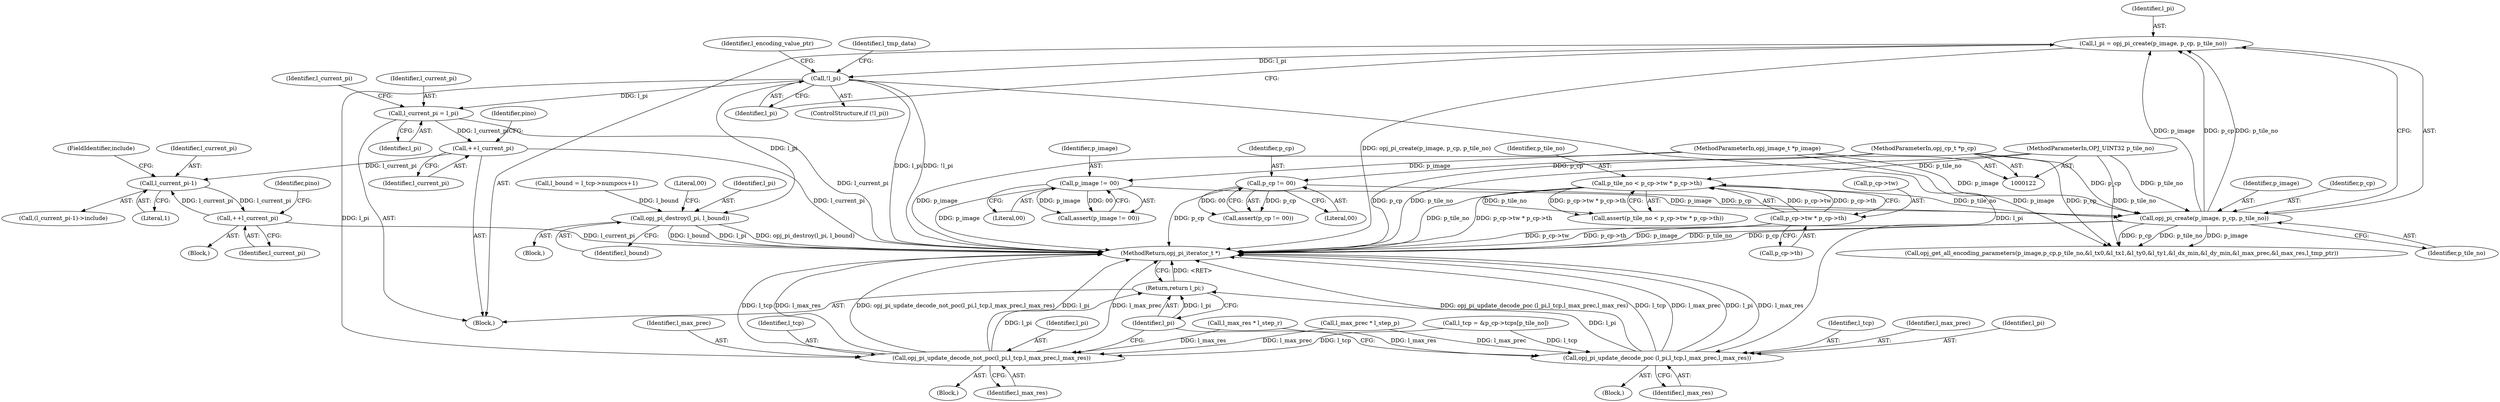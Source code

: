 digraph "0_openjpeg_c16bc057ba3f125051c9966cf1f5b68a05681de4@API" {
"1000250" [label="(Call,l_pi = opj_pi_create(p_image, p_cp, p_tile_no))"];
"1000252" [label="(Call,opj_pi_create(p_image, p_cp, p_tile_no))"];
"1000179" [label="(Call,p_image != 00)"];
"1000123" [label="(MethodParameterIn,opj_image_t *p_image)"];
"1000175" [label="(Call,p_cp != 00)"];
"1000124" [label="(MethodParameterIn,opj_cp_t *p_cp)"];
"1000183" [label="(Call,p_tile_no < p_cp->tw * p_cp->th)"];
"1000125" [label="(MethodParameterIn,OPJ_UINT32 p_tile_no)"];
"1000185" [label="(Call,p_cp->tw * p_cp->th)"];
"1000257" [label="(Call,!l_pi)"];
"1000330" [label="(Call,l_current_pi = l_pi)"];
"1000504" [label="(Call,++l_current_pi)"];
"1000661" [label="(Call,l_current_pi-1)"];
"1000665" [label="(Call,++l_current_pi)"];
"1000359" [label="(Call,opj_pi_destroy(l_pi, l_bound))"];
"1000682" [label="(Call,opj_pi_update_decode_poc (l_pi,l_tcp,l_max_prec,l_max_res))"];
"1000694" [label="(Return,return l_pi;)"];
"1000689" [label="(Call,opj_pi_update_decode_not_poc(l_pi,l_tcp,l_max_prec,l_max_res))"];
"1000682" [label="(Call,opj_pi_update_decode_poc (l_pi,l_tcp,l_max_prec,l_max_res))"];
"1000663" [label="(Literal,1)"];
"1000335" [label="(Identifier,l_current_pi)"];
"1000694" [label="(Return,return l_pi;)"];
"1000253" [label="(Identifier,p_image)"];
"1000255" [label="(Identifier,p_tile_no)"];
"1000660" [label="(Call,(l_current_pi-1)->include)"];
"1000183" [label="(Call,p_tile_no < p_cp->tw * p_cp->th)"];
"1000267" [label="(Identifier,l_encoding_value_ptr)"];
"1000175" [label="(Call,p_cp != 00)"];
"1000684" [label="(Identifier,l_tcp)"];
"1000685" [label="(Identifier,l_max_prec)"];
"1000359" [label="(Call,opj_pi_destroy(l_pi, l_bound))"];
"1000200" [label="(Call,l_bound = l_tcp->numpocs+1)"];
"1000251" [label="(Identifier,l_pi)"];
"1000661" [label="(Call,l_current_pi-1)"];
"1000688" [label="(Block,)"];
"1000254" [label="(Identifier,p_cp)"];
"1000691" [label="(Identifier,l_tcp)"];
"1000693" [label="(Identifier,l_max_res)"];
"1000683" [label="(Identifier,l_pi)"];
"1000696" [label="(MethodReturn,opj_pi_iterator_t *)"];
"1000681" [label="(Block,)"];
"1000695" [label="(Identifier,l_pi)"];
"1000692" [label="(Identifier,l_max_prec)"];
"1000258" [label="(Identifier,l_pi)"];
"1000125" [label="(MethodParameterIn,OPJ_UINT32 p_tile_no)"];
"1000515" [label="(Block,)"];
"1000363" [label="(Literal,00)"];
"1000504" [label="(Call,++l_current_pi)"];
"1000180" [label="(Identifier,p_image)"];
"1000662" [label="(Identifier,l_current_pi)"];
"1000256" [label="(ControlStructure,if (!l_pi))"];
"1000514" [label="(Identifier,pino)"];
"1000289" [label="(Call,opj_get_all_encoding_parameters(p_image,p_cp,p_tile_no,&l_tx0,&l_tx1,&l_ty0,&l_ty1,&l_dx_min,&l_dy_min,&l_max_prec,&l_max_res,l_tmp_ptr))"];
"1000189" [label="(Call,p_cp->th)"];
"1000126" [label="(Block,)"];
"1000689" [label="(Call,opj_pi_update_decode_not_poc(l_pi,l_tcp,l_max_prec,l_max_res))"];
"1000186" [label="(Call,p_cp->tw)"];
"1000185" [label="(Call,p_cp->tw * p_cp->th)"];
"1000174" [label="(Call,assert(p_cp != 00))"];
"1000176" [label="(Identifier,p_cp)"];
"1000315" [label="(Call,l_max_prec * l_step_p)"];
"1000252" [label="(Call,opj_pi_create(p_image, p_cp, p_tile_no))"];
"1000181" [label="(Literal,00)"];
"1000354" [label="(Block,)"];
"1000123" [label="(MethodParameterIn,opj_image_t *p_image)"];
"1000124" [label="(MethodParameterIn,opj_cp_t *p_cp)"];
"1000686" [label="(Identifier,l_max_res)"];
"1000332" [label="(Identifier,l_pi)"];
"1000184" [label="(Identifier,p_tile_no)"];
"1000192" [label="(Call,l_tcp = &p_cp->tcps[p_tile_no])"];
"1000330" [label="(Call,l_current_pi = l_pi)"];
"1000178" [label="(Call,assert(p_image != 00))"];
"1000177" [label="(Literal,00)"];
"1000327" [label="(Call,l_max_res * l_step_r)"];
"1000331" [label="(Identifier,l_current_pi)"];
"1000261" [label="(Identifier,l_tmp_data)"];
"1000664" [label="(FieldIdentifier,include)"];
"1000257" [label="(Call,!l_pi)"];
"1000361" [label="(Identifier,l_bound)"];
"1000690" [label="(Identifier,l_pi)"];
"1000250" [label="(Call,l_pi = opj_pi_create(p_image, p_cp, p_tile_no))"];
"1000182" [label="(Call,assert(p_tile_no < p_cp->tw * p_cp->th))"];
"1000360" [label="(Identifier,l_pi)"];
"1000179" [label="(Call,p_image != 00)"];
"1000666" [label="(Identifier,l_current_pi)"];
"1000508" [label="(Identifier,pino)"];
"1000665" [label="(Call,++l_current_pi)"];
"1000505" [label="(Identifier,l_current_pi)"];
"1000250" -> "1000126"  [label="AST: "];
"1000250" -> "1000252"  [label="CFG: "];
"1000251" -> "1000250"  [label="AST: "];
"1000252" -> "1000250"  [label="AST: "];
"1000258" -> "1000250"  [label="CFG: "];
"1000250" -> "1000696"  [label="DDG: opj_pi_create(p_image, p_cp, p_tile_no)"];
"1000252" -> "1000250"  [label="DDG: p_image"];
"1000252" -> "1000250"  [label="DDG: p_cp"];
"1000252" -> "1000250"  [label="DDG: p_tile_no"];
"1000250" -> "1000257"  [label="DDG: l_pi"];
"1000252" -> "1000255"  [label="CFG: "];
"1000253" -> "1000252"  [label="AST: "];
"1000254" -> "1000252"  [label="AST: "];
"1000255" -> "1000252"  [label="AST: "];
"1000252" -> "1000696"  [label="DDG: p_image"];
"1000252" -> "1000696"  [label="DDG: p_tile_no"];
"1000252" -> "1000696"  [label="DDG: p_cp"];
"1000179" -> "1000252"  [label="DDG: p_image"];
"1000123" -> "1000252"  [label="DDG: p_image"];
"1000175" -> "1000252"  [label="DDG: p_cp"];
"1000124" -> "1000252"  [label="DDG: p_cp"];
"1000183" -> "1000252"  [label="DDG: p_tile_no"];
"1000125" -> "1000252"  [label="DDG: p_tile_no"];
"1000252" -> "1000289"  [label="DDG: p_image"];
"1000252" -> "1000289"  [label="DDG: p_cp"];
"1000252" -> "1000289"  [label="DDG: p_tile_no"];
"1000179" -> "1000178"  [label="AST: "];
"1000179" -> "1000181"  [label="CFG: "];
"1000180" -> "1000179"  [label="AST: "];
"1000181" -> "1000179"  [label="AST: "];
"1000178" -> "1000179"  [label="CFG: "];
"1000179" -> "1000696"  [label="DDG: p_image"];
"1000179" -> "1000178"  [label="DDG: p_image"];
"1000179" -> "1000178"  [label="DDG: 00"];
"1000123" -> "1000179"  [label="DDG: p_image"];
"1000123" -> "1000122"  [label="AST: "];
"1000123" -> "1000696"  [label="DDG: p_image"];
"1000123" -> "1000289"  [label="DDG: p_image"];
"1000175" -> "1000174"  [label="AST: "];
"1000175" -> "1000177"  [label="CFG: "];
"1000176" -> "1000175"  [label="AST: "];
"1000177" -> "1000175"  [label="AST: "];
"1000174" -> "1000175"  [label="CFG: "];
"1000175" -> "1000696"  [label="DDG: p_cp"];
"1000175" -> "1000174"  [label="DDG: p_cp"];
"1000175" -> "1000174"  [label="DDG: 00"];
"1000124" -> "1000175"  [label="DDG: p_cp"];
"1000124" -> "1000122"  [label="AST: "];
"1000124" -> "1000696"  [label="DDG: p_cp"];
"1000124" -> "1000289"  [label="DDG: p_cp"];
"1000183" -> "1000182"  [label="AST: "];
"1000183" -> "1000185"  [label="CFG: "];
"1000184" -> "1000183"  [label="AST: "];
"1000185" -> "1000183"  [label="AST: "];
"1000182" -> "1000183"  [label="CFG: "];
"1000183" -> "1000696"  [label="DDG: p_cp->tw * p_cp->th"];
"1000183" -> "1000696"  [label="DDG: p_tile_no"];
"1000183" -> "1000182"  [label="DDG: p_tile_no"];
"1000183" -> "1000182"  [label="DDG: p_cp->tw * p_cp->th"];
"1000125" -> "1000183"  [label="DDG: p_tile_no"];
"1000185" -> "1000183"  [label="DDG: p_cp->tw"];
"1000185" -> "1000183"  [label="DDG: p_cp->th"];
"1000125" -> "1000122"  [label="AST: "];
"1000125" -> "1000696"  [label="DDG: p_tile_no"];
"1000125" -> "1000289"  [label="DDG: p_tile_no"];
"1000185" -> "1000189"  [label="CFG: "];
"1000186" -> "1000185"  [label="AST: "];
"1000189" -> "1000185"  [label="AST: "];
"1000185" -> "1000696"  [label="DDG: p_cp->tw"];
"1000185" -> "1000696"  [label="DDG: p_cp->th"];
"1000257" -> "1000256"  [label="AST: "];
"1000257" -> "1000258"  [label="CFG: "];
"1000258" -> "1000257"  [label="AST: "];
"1000261" -> "1000257"  [label="CFG: "];
"1000267" -> "1000257"  [label="CFG: "];
"1000257" -> "1000696"  [label="DDG: l_pi"];
"1000257" -> "1000696"  [label="DDG: !l_pi"];
"1000257" -> "1000330"  [label="DDG: l_pi"];
"1000257" -> "1000359"  [label="DDG: l_pi"];
"1000257" -> "1000682"  [label="DDG: l_pi"];
"1000257" -> "1000689"  [label="DDG: l_pi"];
"1000330" -> "1000126"  [label="AST: "];
"1000330" -> "1000332"  [label="CFG: "];
"1000331" -> "1000330"  [label="AST: "];
"1000332" -> "1000330"  [label="AST: "];
"1000335" -> "1000330"  [label="CFG: "];
"1000330" -> "1000696"  [label="DDG: l_current_pi"];
"1000330" -> "1000504"  [label="DDG: l_current_pi"];
"1000504" -> "1000126"  [label="AST: "];
"1000504" -> "1000505"  [label="CFG: "];
"1000505" -> "1000504"  [label="AST: "];
"1000508" -> "1000504"  [label="CFG: "];
"1000504" -> "1000696"  [label="DDG: l_current_pi"];
"1000504" -> "1000661"  [label="DDG: l_current_pi"];
"1000661" -> "1000660"  [label="AST: "];
"1000661" -> "1000663"  [label="CFG: "];
"1000662" -> "1000661"  [label="AST: "];
"1000663" -> "1000661"  [label="AST: "];
"1000664" -> "1000661"  [label="CFG: "];
"1000665" -> "1000661"  [label="DDG: l_current_pi"];
"1000661" -> "1000665"  [label="DDG: l_current_pi"];
"1000665" -> "1000515"  [label="AST: "];
"1000665" -> "1000666"  [label="CFG: "];
"1000666" -> "1000665"  [label="AST: "];
"1000514" -> "1000665"  [label="CFG: "];
"1000665" -> "1000696"  [label="DDG: l_current_pi"];
"1000359" -> "1000354"  [label="AST: "];
"1000359" -> "1000361"  [label="CFG: "];
"1000360" -> "1000359"  [label="AST: "];
"1000361" -> "1000359"  [label="AST: "];
"1000363" -> "1000359"  [label="CFG: "];
"1000359" -> "1000696"  [label="DDG: l_bound"];
"1000359" -> "1000696"  [label="DDG: l_pi"];
"1000359" -> "1000696"  [label="DDG: opj_pi_destroy(l_pi, l_bound)"];
"1000200" -> "1000359"  [label="DDG: l_bound"];
"1000682" -> "1000681"  [label="AST: "];
"1000682" -> "1000686"  [label="CFG: "];
"1000683" -> "1000682"  [label="AST: "];
"1000684" -> "1000682"  [label="AST: "];
"1000685" -> "1000682"  [label="AST: "];
"1000686" -> "1000682"  [label="AST: "];
"1000695" -> "1000682"  [label="CFG: "];
"1000682" -> "1000696"  [label="DDG: opj_pi_update_decode_poc (l_pi,l_tcp,l_max_prec,l_max_res)"];
"1000682" -> "1000696"  [label="DDG: l_tcp"];
"1000682" -> "1000696"  [label="DDG: l_max_prec"];
"1000682" -> "1000696"  [label="DDG: l_pi"];
"1000682" -> "1000696"  [label="DDG: l_max_res"];
"1000192" -> "1000682"  [label="DDG: l_tcp"];
"1000315" -> "1000682"  [label="DDG: l_max_prec"];
"1000327" -> "1000682"  [label="DDG: l_max_res"];
"1000682" -> "1000694"  [label="DDG: l_pi"];
"1000694" -> "1000126"  [label="AST: "];
"1000694" -> "1000695"  [label="CFG: "];
"1000695" -> "1000694"  [label="AST: "];
"1000696" -> "1000694"  [label="CFG: "];
"1000694" -> "1000696"  [label="DDG: <RET>"];
"1000695" -> "1000694"  [label="DDG: l_pi"];
"1000689" -> "1000694"  [label="DDG: l_pi"];
"1000689" -> "1000688"  [label="AST: "];
"1000689" -> "1000693"  [label="CFG: "];
"1000690" -> "1000689"  [label="AST: "];
"1000691" -> "1000689"  [label="AST: "];
"1000692" -> "1000689"  [label="AST: "];
"1000693" -> "1000689"  [label="AST: "];
"1000695" -> "1000689"  [label="CFG: "];
"1000689" -> "1000696"  [label="DDG: l_max_res"];
"1000689" -> "1000696"  [label="DDG: opj_pi_update_decode_not_poc(l_pi,l_tcp,l_max_prec,l_max_res)"];
"1000689" -> "1000696"  [label="DDG: l_pi"];
"1000689" -> "1000696"  [label="DDG: l_max_prec"];
"1000689" -> "1000696"  [label="DDG: l_tcp"];
"1000192" -> "1000689"  [label="DDG: l_tcp"];
"1000315" -> "1000689"  [label="DDG: l_max_prec"];
"1000327" -> "1000689"  [label="DDG: l_max_res"];
}

